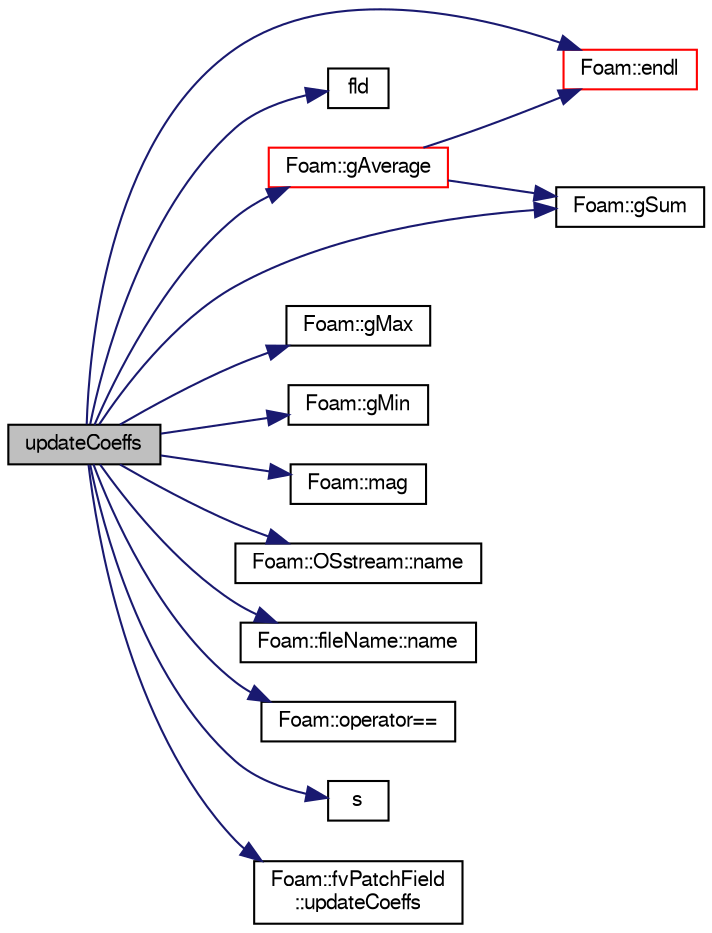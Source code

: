 digraph "updateCoeffs"
{
  bgcolor="transparent";
  edge [fontname="FreeSans",fontsize="10",labelfontname="FreeSans",labelfontsize="10"];
  node [fontname="FreeSans",fontsize="10",shape=record];
  rankdir="LR";
  Node891 [label="updateCoeffs",height=0.2,width=0.4,color="black", fillcolor="grey75", style="filled", fontcolor="black"];
  Node891 -> Node892 [color="midnightblue",fontsize="10",style="solid",fontname="FreeSans"];
  Node892 [label="Foam::endl",height=0.2,width=0.4,color="red",URL="$a21124.html#a2db8fe02a0d3909e9351bb4275b23ce4",tooltip="Add newline and flush stream. "];
  Node891 -> Node894 [color="midnightblue",fontsize="10",style="solid",fontname="FreeSans"];
  Node894 [label="fld",height=0.2,width=0.4,color="black",URL="$a18899.html#a378472d1f8b33eeefbda63a947476c8c"];
  Node891 -> Node895 [color="midnightblue",fontsize="10",style="solid",fontname="FreeSans"];
  Node895 [label="Foam::gAverage",height=0.2,width=0.4,color="red",URL="$a21124.html#ab45e56189711a2e5cdd381a0e2b6cc5c"];
  Node895 -> Node892 [color="midnightblue",fontsize="10",style="solid",fontname="FreeSans"];
  Node895 -> Node896 [color="midnightblue",fontsize="10",style="solid",fontname="FreeSans"];
  Node896 [label="Foam::gSum",height=0.2,width=0.4,color="black",URL="$a21124.html#a11b1ebb4c53ad062332767d75ca96328"];
  Node891 -> Node914 [color="midnightblue",fontsize="10",style="solid",fontname="FreeSans"];
  Node914 [label="Foam::gMax",height=0.2,width=0.4,color="black",URL="$a21124.html#ae8d631fb8e841947408bb711abfb1e67"];
  Node891 -> Node915 [color="midnightblue",fontsize="10",style="solid",fontname="FreeSans"];
  Node915 [label="Foam::gMin",height=0.2,width=0.4,color="black",URL="$a21124.html#aca330ee6cfe7d602300dbc5905f8c9f6"];
  Node891 -> Node896 [color="midnightblue",fontsize="10",style="solid",fontname="FreeSans"];
  Node891 -> Node916 [color="midnightblue",fontsize="10",style="solid",fontname="FreeSans"];
  Node916 [label="Foam::mag",height=0.2,width=0.4,color="black",URL="$a21124.html#a929da2a3fdcf3dacbbe0487d3a330dae"];
  Node891 -> Node917 [color="midnightblue",fontsize="10",style="solid",fontname="FreeSans"];
  Node917 [label="Foam::OSstream::name",height=0.2,width=0.4,color="black",URL="$a26290.html#a41b2d01e5fd6e1bc71a895d8b8a86308",tooltip="Return the name of the stream. "];
  Node891 -> Node918 [color="midnightblue",fontsize="10",style="solid",fontname="FreeSans"];
  Node918 [label="Foam::fileName::name",height=0.2,width=0.4,color="black",URL="$a28234.html#a433b30fb3a93b9b4d07204699a319ca5",tooltip="Return file name (part beyond last /) "];
  Node891 -> Node919 [color="midnightblue",fontsize="10",style="solid",fontname="FreeSans"];
  Node919 [label="Foam::operator==",height=0.2,width=0.4,color="black",URL="$a21124.html#a28a45d2e3cca6152b024de57575abbf1"];
  Node891 -> Node920 [color="midnightblue",fontsize="10",style="solid",fontname="FreeSans"];
  Node920 [label="s",height=0.2,width=0.4,color="black",URL="$a18905.html#abb9c4233033fad2ad0206cd4adad3b9f"];
  Node891 -> Node921 [color="midnightblue",fontsize="10",style="solid",fontname="FreeSans"];
  Node921 [label="Foam::fvPatchField\l::updateCoeffs",height=0.2,width=0.4,color="black",URL="$a22354.html#a7e24eafac629d3733181cd942d4c902f",tooltip="Update the coefficients associated with the patch field. "];
}
